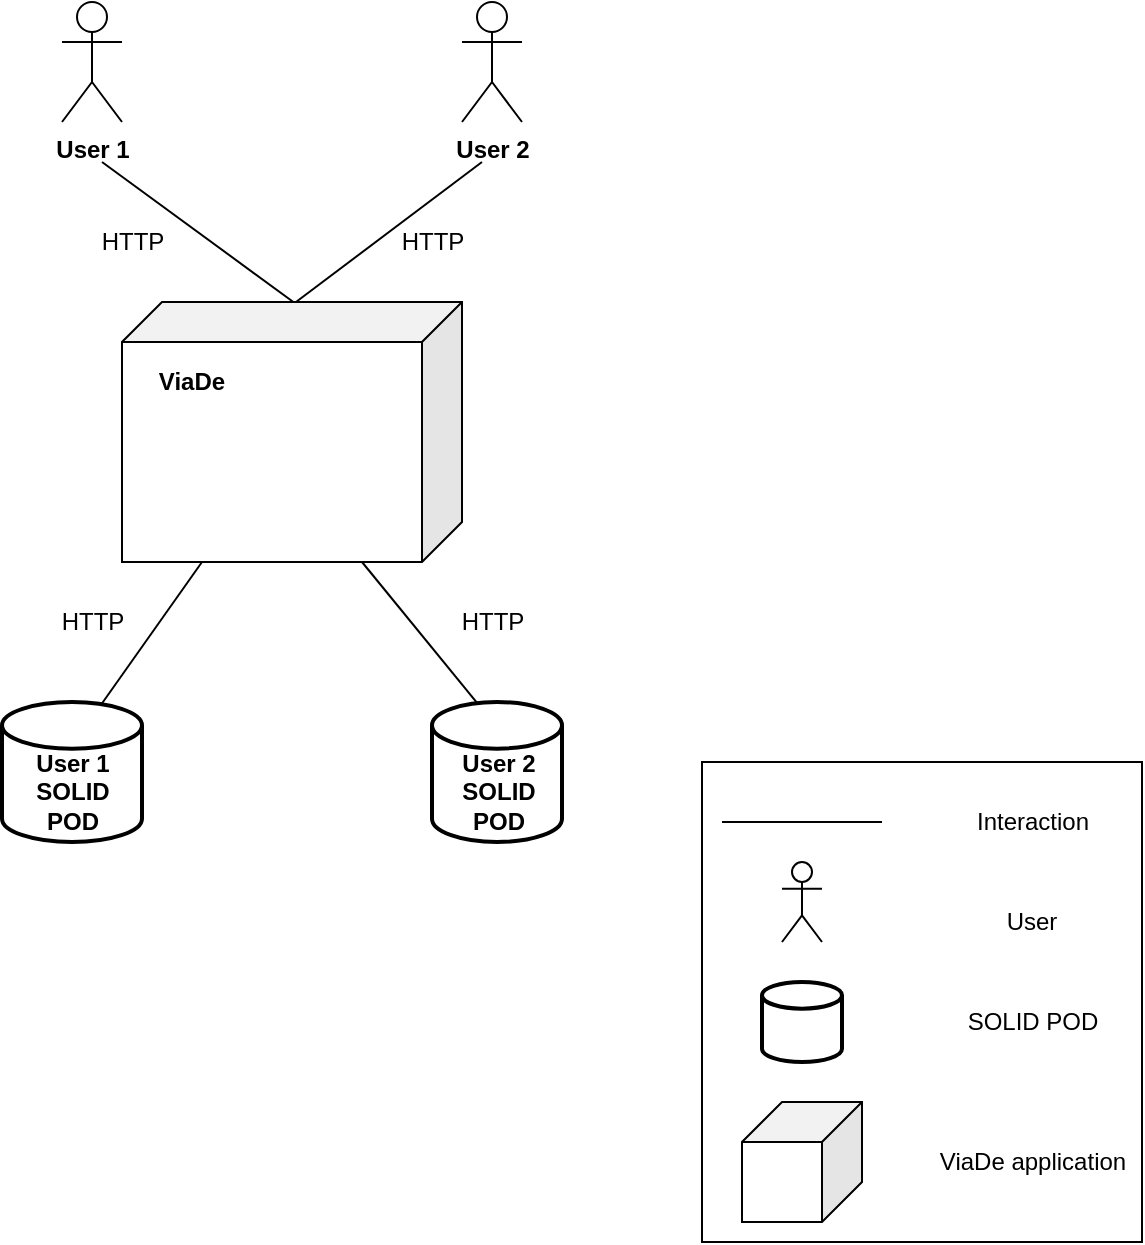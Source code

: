 <mxfile version="12.7.0" type="device"><diagram id="U5pJwuRSoSWGOM118-kj" name="Page-1"><mxGraphModel dx="1303" dy="720" grid="1" gridSize="10" guides="1" tooltips="1" connect="1" arrows="1" fold="1" page="1" pageScale="1" pageWidth="827" pageHeight="1169" math="0" shadow="0"><root><mxCell id="0"/><mxCell id="1" parent="0"/><mxCell id="0kXkNBiSIqUF1e1caW1n-3" value="&lt;div&gt;&lt;b&gt;User 1&lt;/b&gt;&lt;/div&gt;" style="shape=umlActor;verticalLabelPosition=bottom;labelBackgroundColor=#ffffff;verticalAlign=top;html=1;" vertex="1" parent="1"><mxGeometry x="260" y="90" width="30" height="60" as="geometry"/></mxCell><mxCell id="0kXkNBiSIqUF1e1caW1n-4" value="User 2" style="shape=umlActor;verticalLabelPosition=bottom;labelBackgroundColor=#ffffff;verticalAlign=top;html=1;align=center;fontStyle=1" vertex="1" parent="1"><mxGeometry x="460" y="90" width="30" height="60" as="geometry"/></mxCell><mxCell id="0kXkNBiSIqUF1e1caW1n-12" value="" style="shape=cube;whiteSpace=wrap;html=1;boundedLbl=1;backgroundOutline=1;darkOpacity=0.05;darkOpacity2=0.1;align=center;direction=east;flipH=1;" vertex="1" parent="1"><mxGeometry x="290" y="240" width="170" height="130" as="geometry"/></mxCell><mxCell id="0kXkNBiSIqUF1e1caW1n-13" value="" style="endArrow=none;html=1;exitX=0.497;exitY=-0.001;exitDx=0;exitDy=0;exitPerimeter=0;" edge="1" parent="1" source="0kXkNBiSIqUF1e1caW1n-12"><mxGeometry width="50" height="50" relative="1" as="geometry"><mxPoint x="375" y="239" as="sourcePoint"/><mxPoint x="280" y="170" as="targetPoint"/></mxGeometry></mxCell><mxCell id="0kXkNBiSIqUF1e1caW1n-14" value="" style="endArrow=none;html=1;" edge="1" parent="1"><mxGeometry width="50" height="50" relative="1" as="geometry"><mxPoint x="377" y="240" as="sourcePoint"/><mxPoint x="470" y="170" as="targetPoint"/></mxGeometry></mxCell><mxCell id="0kXkNBiSIqUF1e1caW1n-15" value="ViaDe" style="text;html=1;strokeColor=none;fillColor=none;align=center;verticalAlign=middle;whiteSpace=wrap;rounded=0;fontStyle=1" vertex="1" parent="1"><mxGeometry x="300" y="270" width="50" height="20" as="geometry"/></mxCell><mxCell id="0kXkNBiSIqUF1e1caW1n-17" value="HTTP" style="text;html=1;align=center;verticalAlign=middle;resizable=0;points=[];autosize=1;" vertex="1" parent="1"><mxGeometry x="270" y="200" width="50" height="20" as="geometry"/></mxCell><mxCell id="0kXkNBiSIqUF1e1caW1n-20" value="HTTP" style="text;html=1;align=center;verticalAlign=middle;resizable=0;points=[];autosize=1;" vertex="1" parent="1"><mxGeometry x="420" y="200" width="50" height="20" as="geometry"/></mxCell><mxCell id="0kXkNBiSIqUF1e1caW1n-22" value="" style="strokeWidth=2;html=1;shape=mxgraph.flowchart.database;whiteSpace=wrap;align=center;" vertex="1" parent="1"><mxGeometry x="230" y="440" width="70" height="70" as="geometry"/></mxCell><mxCell id="0kXkNBiSIqUF1e1caW1n-23" value="" style="strokeWidth=2;html=1;shape=mxgraph.flowchart.database;whiteSpace=wrap;align=center;" vertex="1" parent="1"><mxGeometry x="445" y="440" width="65" height="70" as="geometry"/></mxCell><mxCell id="0kXkNBiSIqUF1e1caW1n-24" value="&lt;div&gt;User 1 &lt;br&gt;&lt;/div&gt;&lt;div&gt;SOLID &lt;br&gt;&lt;/div&gt;&lt;div&gt;POD&lt;/div&gt;" style="text;html=1;align=center;verticalAlign=middle;resizable=0;points=[];autosize=1;fontStyle=1" vertex="1" parent="1"><mxGeometry x="240" y="460" width="50" height="50" as="geometry"/></mxCell><mxCell id="0kXkNBiSIqUF1e1caW1n-25" value="&lt;div&gt;User 2 &lt;br&gt;&lt;/div&gt;&lt;div&gt;SOLID &lt;br&gt;&lt;/div&gt;&lt;div&gt;POD&lt;/div&gt;" style="text;html=1;align=center;verticalAlign=middle;resizable=0;points=[];autosize=1;fontStyle=1" vertex="1" parent="1"><mxGeometry x="452.5" y="460" width="50" height="50" as="geometry"/></mxCell><mxCell id="0kXkNBiSIqUF1e1caW1n-26" value="" style="endArrow=none;html=1;exitX=0.71;exitY=0.016;exitDx=0;exitDy=0;exitPerimeter=0;" edge="1" parent="1" source="0kXkNBiSIqUF1e1caW1n-22"><mxGeometry width="50" height="50" relative="1" as="geometry"><mxPoint x="280" y="438" as="sourcePoint"/><mxPoint x="330" y="370" as="targetPoint"/></mxGeometry></mxCell><mxCell id="0kXkNBiSIqUF1e1caW1n-27" value="" style="endArrow=none;html=1;exitX=0.345;exitY=0.004;exitDx=0;exitDy=0;exitPerimeter=0;" edge="1" parent="1" source="0kXkNBiSIqUF1e1caW1n-23"><mxGeometry width="50" height="50" relative="1" as="geometry"><mxPoint x="360" y="420" as="sourcePoint"/><mxPoint x="410" y="370" as="targetPoint"/></mxGeometry></mxCell><mxCell id="0kXkNBiSIqUF1e1caW1n-28" value="HTTP" style="text;html=1;align=center;verticalAlign=middle;resizable=0;points=[];autosize=1;" vertex="1" parent="1"><mxGeometry x="450" y="390" width="50" height="20" as="geometry"/></mxCell><mxCell id="0kXkNBiSIqUF1e1caW1n-29" value="HTTP" style="text;html=1;align=center;verticalAlign=middle;resizable=0;points=[];autosize=1;" vertex="1" parent="1"><mxGeometry x="250" y="390" width="50" height="20" as="geometry"/></mxCell><mxCell id="0kXkNBiSIqUF1e1caW1n-31" value="" style="rounded=0;whiteSpace=wrap;html=1;align=center;" vertex="1" parent="1"><mxGeometry x="580" y="470" width="220" height="240" as="geometry"/></mxCell><mxCell id="0kXkNBiSIqUF1e1caW1n-32" value="" style="endArrow=none;html=1;" edge="1" parent="1"><mxGeometry width="50" height="50" relative="1" as="geometry"><mxPoint x="590" y="500" as="sourcePoint"/><mxPoint x="670" y="500" as="targetPoint"/></mxGeometry></mxCell><mxCell id="0kXkNBiSIqUF1e1caW1n-33" value="Interaction" style="text;html=1;align=center;verticalAlign=middle;resizable=0;points=[];autosize=1;" vertex="1" parent="1"><mxGeometry x="710" y="490" width="70" height="20" as="geometry"/></mxCell><mxCell id="0kXkNBiSIqUF1e1caW1n-36" value="" style="shape=umlActor;verticalLabelPosition=bottom;labelBackgroundColor=#ffffff;verticalAlign=top;html=1;outlineConnect=0;align=center;" vertex="1" parent="1"><mxGeometry x="620" y="520" width="20" height="40" as="geometry"/></mxCell><mxCell id="0kXkNBiSIqUF1e1caW1n-37" value="User" style="text;html=1;strokeColor=none;fillColor=none;align=center;verticalAlign=middle;whiteSpace=wrap;rounded=0;" vertex="1" parent="1"><mxGeometry x="725" y="540" width="40" height="20" as="geometry"/></mxCell><mxCell id="0kXkNBiSIqUF1e1caW1n-41" value="" style="strokeWidth=2;html=1;shape=mxgraph.flowchart.database;whiteSpace=wrap;align=center;" vertex="1" parent="1"><mxGeometry x="610" y="580" width="40" height="40" as="geometry"/></mxCell><mxCell id="0kXkNBiSIqUF1e1caW1n-42" value="SOLID POD" style="text;html=1;align=center;verticalAlign=middle;resizable=0;points=[];autosize=1;" vertex="1" parent="1"><mxGeometry x="705" y="590" width="80" height="20" as="geometry"/></mxCell><mxCell id="0kXkNBiSIqUF1e1caW1n-43" value="" style="shape=cube;whiteSpace=wrap;html=1;boundedLbl=1;backgroundOutline=1;darkOpacity=0.05;darkOpacity2=0.1;align=center;direction=east;flipH=1;" vertex="1" parent="1"><mxGeometry x="600" y="640" width="60" height="60" as="geometry"/></mxCell><mxCell id="0kXkNBiSIqUF1e1caW1n-44" value="ViaDe application" style="text;html=1;align=center;verticalAlign=middle;resizable=0;points=[];autosize=1;" vertex="1" parent="1"><mxGeometry x="690" y="660" width="110" height="20" as="geometry"/></mxCell></root></mxGraphModel></diagram></mxfile>
